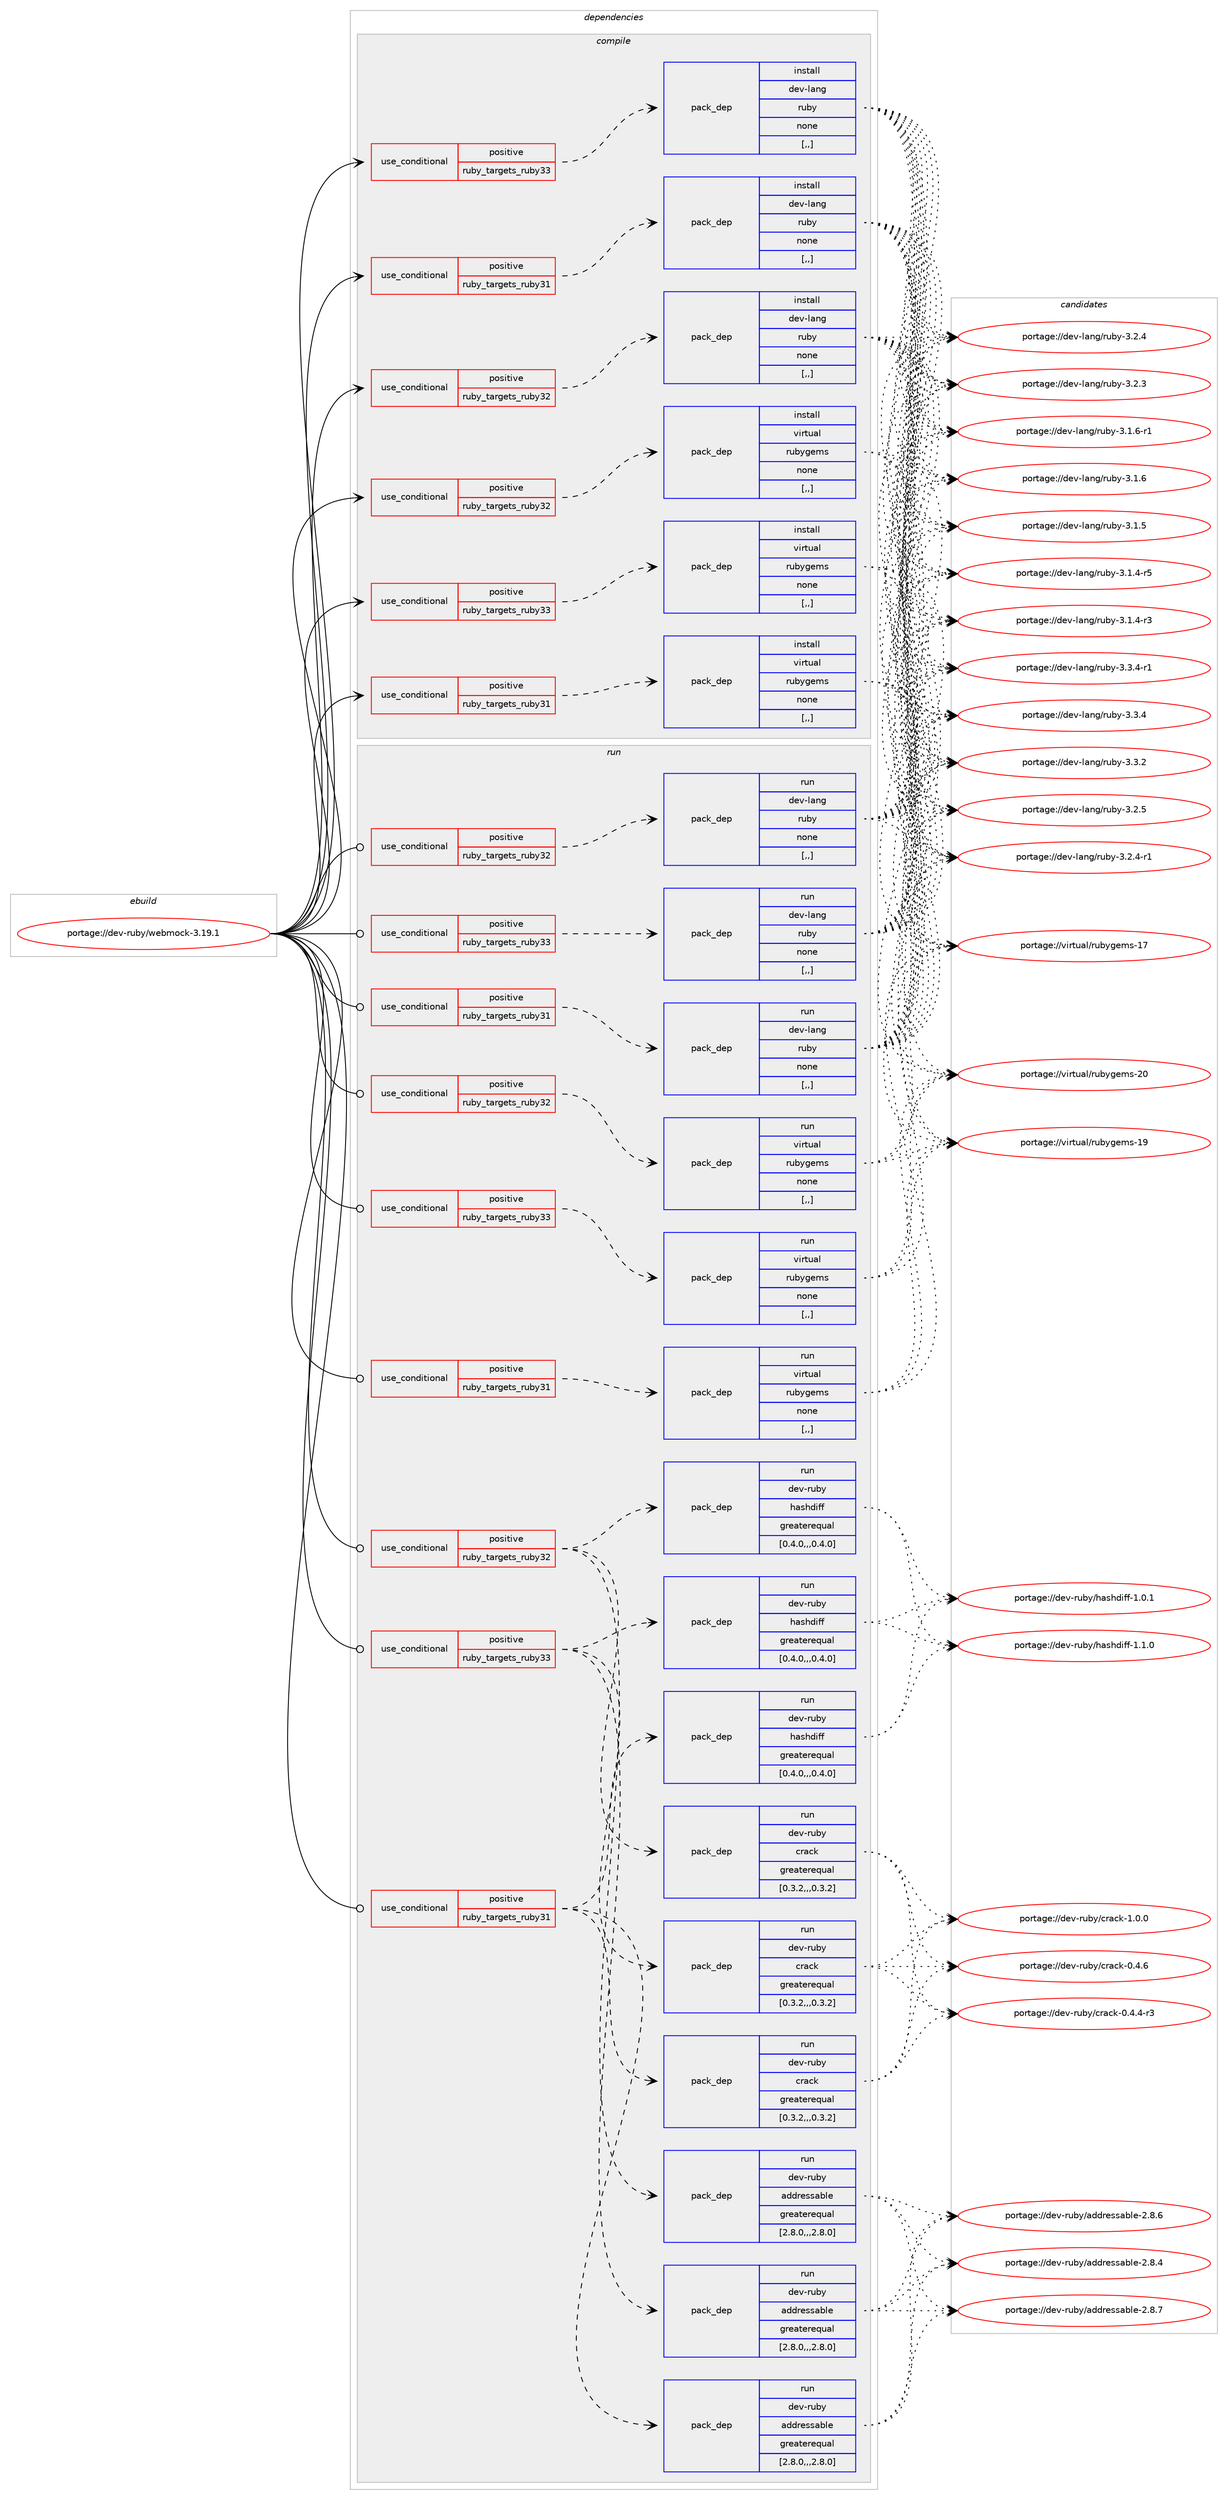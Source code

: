 digraph prolog {

# *************
# Graph options
# *************

newrank=true;
concentrate=true;
compound=true;
graph [rankdir=LR,fontname=Helvetica,fontsize=10,ranksep=1.5];#, ranksep=2.5, nodesep=0.2];
edge  [arrowhead=vee];
node  [fontname=Helvetica,fontsize=10];

# **********
# The ebuild
# **********

subgraph cluster_leftcol {
color=gray;
label=<<i>ebuild</i>>;
id [label="portage://dev-ruby/webmock-3.19.1", color=red, width=4, href="../dev-ruby/webmock-3.19.1.svg"];
}

# ****************
# The dependencies
# ****************

subgraph cluster_midcol {
color=gray;
label=<<i>dependencies</i>>;
subgraph cluster_compile {
fillcolor="#eeeeee";
style=filled;
label=<<i>compile</i>>;
subgraph cond58542 {
dependency207384 [label=<<TABLE BORDER="0" CELLBORDER="1" CELLSPACING="0" CELLPADDING="4"><TR><TD ROWSPAN="3" CELLPADDING="10">use_conditional</TD></TR><TR><TD>positive</TD></TR><TR><TD>ruby_targets_ruby31</TD></TR></TABLE>>, shape=none, color=red];
subgraph pack147454 {
dependency207385 [label=<<TABLE BORDER="0" CELLBORDER="1" CELLSPACING="0" CELLPADDING="4" WIDTH="220"><TR><TD ROWSPAN="6" CELLPADDING="30">pack_dep</TD></TR><TR><TD WIDTH="110">install</TD></TR><TR><TD>dev-lang</TD></TR><TR><TD>ruby</TD></TR><TR><TD>none</TD></TR><TR><TD>[,,]</TD></TR></TABLE>>, shape=none, color=blue];
}
dependency207384:e -> dependency207385:w [weight=20,style="dashed",arrowhead="vee"];
}
id:e -> dependency207384:w [weight=20,style="solid",arrowhead="vee"];
subgraph cond58543 {
dependency207386 [label=<<TABLE BORDER="0" CELLBORDER="1" CELLSPACING="0" CELLPADDING="4"><TR><TD ROWSPAN="3" CELLPADDING="10">use_conditional</TD></TR><TR><TD>positive</TD></TR><TR><TD>ruby_targets_ruby31</TD></TR></TABLE>>, shape=none, color=red];
subgraph pack147455 {
dependency207387 [label=<<TABLE BORDER="0" CELLBORDER="1" CELLSPACING="0" CELLPADDING="4" WIDTH="220"><TR><TD ROWSPAN="6" CELLPADDING="30">pack_dep</TD></TR><TR><TD WIDTH="110">install</TD></TR><TR><TD>virtual</TD></TR><TR><TD>rubygems</TD></TR><TR><TD>none</TD></TR><TR><TD>[,,]</TD></TR></TABLE>>, shape=none, color=blue];
}
dependency207386:e -> dependency207387:w [weight=20,style="dashed",arrowhead="vee"];
}
id:e -> dependency207386:w [weight=20,style="solid",arrowhead="vee"];
subgraph cond58544 {
dependency207388 [label=<<TABLE BORDER="0" CELLBORDER="1" CELLSPACING="0" CELLPADDING="4"><TR><TD ROWSPAN="3" CELLPADDING="10">use_conditional</TD></TR><TR><TD>positive</TD></TR><TR><TD>ruby_targets_ruby32</TD></TR></TABLE>>, shape=none, color=red];
subgraph pack147456 {
dependency207389 [label=<<TABLE BORDER="0" CELLBORDER="1" CELLSPACING="0" CELLPADDING="4" WIDTH="220"><TR><TD ROWSPAN="6" CELLPADDING="30">pack_dep</TD></TR><TR><TD WIDTH="110">install</TD></TR><TR><TD>dev-lang</TD></TR><TR><TD>ruby</TD></TR><TR><TD>none</TD></TR><TR><TD>[,,]</TD></TR></TABLE>>, shape=none, color=blue];
}
dependency207388:e -> dependency207389:w [weight=20,style="dashed",arrowhead="vee"];
}
id:e -> dependency207388:w [weight=20,style="solid",arrowhead="vee"];
subgraph cond58545 {
dependency207390 [label=<<TABLE BORDER="0" CELLBORDER="1" CELLSPACING="0" CELLPADDING="4"><TR><TD ROWSPAN="3" CELLPADDING="10">use_conditional</TD></TR><TR><TD>positive</TD></TR><TR><TD>ruby_targets_ruby32</TD></TR></TABLE>>, shape=none, color=red];
subgraph pack147457 {
dependency207391 [label=<<TABLE BORDER="0" CELLBORDER="1" CELLSPACING="0" CELLPADDING="4" WIDTH="220"><TR><TD ROWSPAN="6" CELLPADDING="30">pack_dep</TD></TR><TR><TD WIDTH="110">install</TD></TR><TR><TD>virtual</TD></TR><TR><TD>rubygems</TD></TR><TR><TD>none</TD></TR><TR><TD>[,,]</TD></TR></TABLE>>, shape=none, color=blue];
}
dependency207390:e -> dependency207391:w [weight=20,style="dashed",arrowhead="vee"];
}
id:e -> dependency207390:w [weight=20,style="solid",arrowhead="vee"];
subgraph cond58546 {
dependency207392 [label=<<TABLE BORDER="0" CELLBORDER="1" CELLSPACING="0" CELLPADDING="4"><TR><TD ROWSPAN="3" CELLPADDING="10">use_conditional</TD></TR><TR><TD>positive</TD></TR><TR><TD>ruby_targets_ruby33</TD></TR></TABLE>>, shape=none, color=red];
subgraph pack147458 {
dependency207393 [label=<<TABLE BORDER="0" CELLBORDER="1" CELLSPACING="0" CELLPADDING="4" WIDTH="220"><TR><TD ROWSPAN="6" CELLPADDING="30">pack_dep</TD></TR><TR><TD WIDTH="110">install</TD></TR><TR><TD>dev-lang</TD></TR><TR><TD>ruby</TD></TR><TR><TD>none</TD></TR><TR><TD>[,,]</TD></TR></TABLE>>, shape=none, color=blue];
}
dependency207392:e -> dependency207393:w [weight=20,style="dashed",arrowhead="vee"];
}
id:e -> dependency207392:w [weight=20,style="solid",arrowhead="vee"];
subgraph cond58547 {
dependency207394 [label=<<TABLE BORDER="0" CELLBORDER="1" CELLSPACING="0" CELLPADDING="4"><TR><TD ROWSPAN="3" CELLPADDING="10">use_conditional</TD></TR><TR><TD>positive</TD></TR><TR><TD>ruby_targets_ruby33</TD></TR></TABLE>>, shape=none, color=red];
subgraph pack147459 {
dependency207395 [label=<<TABLE BORDER="0" CELLBORDER="1" CELLSPACING="0" CELLPADDING="4" WIDTH="220"><TR><TD ROWSPAN="6" CELLPADDING="30">pack_dep</TD></TR><TR><TD WIDTH="110">install</TD></TR><TR><TD>virtual</TD></TR><TR><TD>rubygems</TD></TR><TR><TD>none</TD></TR><TR><TD>[,,]</TD></TR></TABLE>>, shape=none, color=blue];
}
dependency207394:e -> dependency207395:w [weight=20,style="dashed",arrowhead="vee"];
}
id:e -> dependency207394:w [weight=20,style="solid",arrowhead="vee"];
}
subgraph cluster_compileandrun {
fillcolor="#eeeeee";
style=filled;
label=<<i>compile and run</i>>;
}
subgraph cluster_run {
fillcolor="#eeeeee";
style=filled;
label=<<i>run</i>>;
subgraph cond58548 {
dependency207396 [label=<<TABLE BORDER="0" CELLBORDER="1" CELLSPACING="0" CELLPADDING="4"><TR><TD ROWSPAN="3" CELLPADDING="10">use_conditional</TD></TR><TR><TD>positive</TD></TR><TR><TD>ruby_targets_ruby31</TD></TR></TABLE>>, shape=none, color=red];
subgraph pack147460 {
dependency207397 [label=<<TABLE BORDER="0" CELLBORDER="1" CELLSPACING="0" CELLPADDING="4" WIDTH="220"><TR><TD ROWSPAN="6" CELLPADDING="30">pack_dep</TD></TR><TR><TD WIDTH="110">run</TD></TR><TR><TD>dev-lang</TD></TR><TR><TD>ruby</TD></TR><TR><TD>none</TD></TR><TR><TD>[,,]</TD></TR></TABLE>>, shape=none, color=blue];
}
dependency207396:e -> dependency207397:w [weight=20,style="dashed",arrowhead="vee"];
}
id:e -> dependency207396:w [weight=20,style="solid",arrowhead="odot"];
subgraph cond58549 {
dependency207398 [label=<<TABLE BORDER="0" CELLBORDER="1" CELLSPACING="0" CELLPADDING="4"><TR><TD ROWSPAN="3" CELLPADDING="10">use_conditional</TD></TR><TR><TD>positive</TD></TR><TR><TD>ruby_targets_ruby31</TD></TR></TABLE>>, shape=none, color=red];
subgraph pack147461 {
dependency207399 [label=<<TABLE BORDER="0" CELLBORDER="1" CELLSPACING="0" CELLPADDING="4" WIDTH="220"><TR><TD ROWSPAN="6" CELLPADDING="30">pack_dep</TD></TR><TR><TD WIDTH="110">run</TD></TR><TR><TD>dev-ruby</TD></TR><TR><TD>addressable</TD></TR><TR><TD>greaterequal</TD></TR><TR><TD>[2.8.0,,,2.8.0]</TD></TR></TABLE>>, shape=none, color=blue];
}
dependency207398:e -> dependency207399:w [weight=20,style="dashed",arrowhead="vee"];
subgraph pack147462 {
dependency207400 [label=<<TABLE BORDER="0" CELLBORDER="1" CELLSPACING="0" CELLPADDING="4" WIDTH="220"><TR><TD ROWSPAN="6" CELLPADDING="30">pack_dep</TD></TR><TR><TD WIDTH="110">run</TD></TR><TR><TD>dev-ruby</TD></TR><TR><TD>crack</TD></TR><TR><TD>greaterequal</TD></TR><TR><TD>[0.3.2,,,0.3.2]</TD></TR></TABLE>>, shape=none, color=blue];
}
dependency207398:e -> dependency207400:w [weight=20,style="dashed",arrowhead="vee"];
subgraph pack147463 {
dependency207401 [label=<<TABLE BORDER="0" CELLBORDER="1" CELLSPACING="0" CELLPADDING="4" WIDTH="220"><TR><TD ROWSPAN="6" CELLPADDING="30">pack_dep</TD></TR><TR><TD WIDTH="110">run</TD></TR><TR><TD>dev-ruby</TD></TR><TR><TD>hashdiff</TD></TR><TR><TD>greaterequal</TD></TR><TR><TD>[0.4.0,,,0.4.0]</TD></TR></TABLE>>, shape=none, color=blue];
}
dependency207398:e -> dependency207401:w [weight=20,style="dashed",arrowhead="vee"];
}
id:e -> dependency207398:w [weight=20,style="solid",arrowhead="odot"];
subgraph cond58550 {
dependency207402 [label=<<TABLE BORDER="0" CELLBORDER="1" CELLSPACING="0" CELLPADDING="4"><TR><TD ROWSPAN="3" CELLPADDING="10">use_conditional</TD></TR><TR><TD>positive</TD></TR><TR><TD>ruby_targets_ruby31</TD></TR></TABLE>>, shape=none, color=red];
subgraph pack147464 {
dependency207403 [label=<<TABLE BORDER="0" CELLBORDER="1" CELLSPACING="0" CELLPADDING="4" WIDTH="220"><TR><TD ROWSPAN="6" CELLPADDING="30">pack_dep</TD></TR><TR><TD WIDTH="110">run</TD></TR><TR><TD>virtual</TD></TR><TR><TD>rubygems</TD></TR><TR><TD>none</TD></TR><TR><TD>[,,]</TD></TR></TABLE>>, shape=none, color=blue];
}
dependency207402:e -> dependency207403:w [weight=20,style="dashed",arrowhead="vee"];
}
id:e -> dependency207402:w [weight=20,style="solid",arrowhead="odot"];
subgraph cond58551 {
dependency207404 [label=<<TABLE BORDER="0" CELLBORDER="1" CELLSPACING="0" CELLPADDING="4"><TR><TD ROWSPAN="3" CELLPADDING="10">use_conditional</TD></TR><TR><TD>positive</TD></TR><TR><TD>ruby_targets_ruby32</TD></TR></TABLE>>, shape=none, color=red];
subgraph pack147465 {
dependency207405 [label=<<TABLE BORDER="0" CELLBORDER="1" CELLSPACING="0" CELLPADDING="4" WIDTH="220"><TR><TD ROWSPAN="6" CELLPADDING="30">pack_dep</TD></TR><TR><TD WIDTH="110">run</TD></TR><TR><TD>dev-lang</TD></TR><TR><TD>ruby</TD></TR><TR><TD>none</TD></TR><TR><TD>[,,]</TD></TR></TABLE>>, shape=none, color=blue];
}
dependency207404:e -> dependency207405:w [weight=20,style="dashed",arrowhead="vee"];
}
id:e -> dependency207404:w [weight=20,style="solid",arrowhead="odot"];
subgraph cond58552 {
dependency207406 [label=<<TABLE BORDER="0" CELLBORDER="1" CELLSPACING="0" CELLPADDING="4"><TR><TD ROWSPAN="3" CELLPADDING="10">use_conditional</TD></TR><TR><TD>positive</TD></TR><TR><TD>ruby_targets_ruby32</TD></TR></TABLE>>, shape=none, color=red];
subgraph pack147466 {
dependency207407 [label=<<TABLE BORDER="0" CELLBORDER="1" CELLSPACING="0" CELLPADDING="4" WIDTH="220"><TR><TD ROWSPAN="6" CELLPADDING="30">pack_dep</TD></TR><TR><TD WIDTH="110">run</TD></TR><TR><TD>dev-ruby</TD></TR><TR><TD>addressable</TD></TR><TR><TD>greaterequal</TD></TR><TR><TD>[2.8.0,,,2.8.0]</TD></TR></TABLE>>, shape=none, color=blue];
}
dependency207406:e -> dependency207407:w [weight=20,style="dashed",arrowhead="vee"];
subgraph pack147467 {
dependency207408 [label=<<TABLE BORDER="0" CELLBORDER="1" CELLSPACING="0" CELLPADDING="4" WIDTH="220"><TR><TD ROWSPAN="6" CELLPADDING="30">pack_dep</TD></TR><TR><TD WIDTH="110">run</TD></TR><TR><TD>dev-ruby</TD></TR><TR><TD>crack</TD></TR><TR><TD>greaterequal</TD></TR><TR><TD>[0.3.2,,,0.3.2]</TD></TR></TABLE>>, shape=none, color=blue];
}
dependency207406:e -> dependency207408:w [weight=20,style="dashed",arrowhead="vee"];
subgraph pack147468 {
dependency207409 [label=<<TABLE BORDER="0" CELLBORDER="1" CELLSPACING="0" CELLPADDING="4" WIDTH="220"><TR><TD ROWSPAN="6" CELLPADDING="30">pack_dep</TD></TR><TR><TD WIDTH="110">run</TD></TR><TR><TD>dev-ruby</TD></TR><TR><TD>hashdiff</TD></TR><TR><TD>greaterequal</TD></TR><TR><TD>[0.4.0,,,0.4.0]</TD></TR></TABLE>>, shape=none, color=blue];
}
dependency207406:e -> dependency207409:w [weight=20,style="dashed",arrowhead="vee"];
}
id:e -> dependency207406:w [weight=20,style="solid",arrowhead="odot"];
subgraph cond58553 {
dependency207410 [label=<<TABLE BORDER="0" CELLBORDER="1" CELLSPACING="0" CELLPADDING="4"><TR><TD ROWSPAN="3" CELLPADDING="10">use_conditional</TD></TR><TR><TD>positive</TD></TR><TR><TD>ruby_targets_ruby32</TD></TR></TABLE>>, shape=none, color=red];
subgraph pack147469 {
dependency207411 [label=<<TABLE BORDER="0" CELLBORDER="1" CELLSPACING="0" CELLPADDING="4" WIDTH="220"><TR><TD ROWSPAN="6" CELLPADDING="30">pack_dep</TD></TR><TR><TD WIDTH="110">run</TD></TR><TR><TD>virtual</TD></TR><TR><TD>rubygems</TD></TR><TR><TD>none</TD></TR><TR><TD>[,,]</TD></TR></TABLE>>, shape=none, color=blue];
}
dependency207410:e -> dependency207411:w [weight=20,style="dashed",arrowhead="vee"];
}
id:e -> dependency207410:w [weight=20,style="solid",arrowhead="odot"];
subgraph cond58554 {
dependency207412 [label=<<TABLE BORDER="0" CELLBORDER="1" CELLSPACING="0" CELLPADDING="4"><TR><TD ROWSPAN="3" CELLPADDING="10">use_conditional</TD></TR><TR><TD>positive</TD></TR><TR><TD>ruby_targets_ruby33</TD></TR></TABLE>>, shape=none, color=red];
subgraph pack147470 {
dependency207413 [label=<<TABLE BORDER="0" CELLBORDER="1" CELLSPACING="0" CELLPADDING="4" WIDTH="220"><TR><TD ROWSPAN="6" CELLPADDING="30">pack_dep</TD></TR><TR><TD WIDTH="110">run</TD></TR><TR><TD>dev-lang</TD></TR><TR><TD>ruby</TD></TR><TR><TD>none</TD></TR><TR><TD>[,,]</TD></TR></TABLE>>, shape=none, color=blue];
}
dependency207412:e -> dependency207413:w [weight=20,style="dashed",arrowhead="vee"];
}
id:e -> dependency207412:w [weight=20,style="solid",arrowhead="odot"];
subgraph cond58555 {
dependency207414 [label=<<TABLE BORDER="0" CELLBORDER="1" CELLSPACING="0" CELLPADDING="4"><TR><TD ROWSPAN="3" CELLPADDING="10">use_conditional</TD></TR><TR><TD>positive</TD></TR><TR><TD>ruby_targets_ruby33</TD></TR></TABLE>>, shape=none, color=red];
subgraph pack147471 {
dependency207415 [label=<<TABLE BORDER="0" CELLBORDER="1" CELLSPACING="0" CELLPADDING="4" WIDTH="220"><TR><TD ROWSPAN="6" CELLPADDING="30">pack_dep</TD></TR><TR><TD WIDTH="110">run</TD></TR><TR><TD>dev-ruby</TD></TR><TR><TD>addressable</TD></TR><TR><TD>greaterequal</TD></TR><TR><TD>[2.8.0,,,2.8.0]</TD></TR></TABLE>>, shape=none, color=blue];
}
dependency207414:e -> dependency207415:w [weight=20,style="dashed",arrowhead="vee"];
subgraph pack147472 {
dependency207416 [label=<<TABLE BORDER="0" CELLBORDER="1" CELLSPACING="0" CELLPADDING="4" WIDTH="220"><TR><TD ROWSPAN="6" CELLPADDING="30">pack_dep</TD></TR><TR><TD WIDTH="110">run</TD></TR><TR><TD>dev-ruby</TD></TR><TR><TD>crack</TD></TR><TR><TD>greaterequal</TD></TR><TR><TD>[0.3.2,,,0.3.2]</TD></TR></TABLE>>, shape=none, color=blue];
}
dependency207414:e -> dependency207416:w [weight=20,style="dashed",arrowhead="vee"];
subgraph pack147473 {
dependency207417 [label=<<TABLE BORDER="0" CELLBORDER="1" CELLSPACING="0" CELLPADDING="4" WIDTH="220"><TR><TD ROWSPAN="6" CELLPADDING="30">pack_dep</TD></TR><TR><TD WIDTH="110">run</TD></TR><TR><TD>dev-ruby</TD></TR><TR><TD>hashdiff</TD></TR><TR><TD>greaterequal</TD></TR><TR><TD>[0.4.0,,,0.4.0]</TD></TR></TABLE>>, shape=none, color=blue];
}
dependency207414:e -> dependency207417:w [weight=20,style="dashed",arrowhead="vee"];
}
id:e -> dependency207414:w [weight=20,style="solid",arrowhead="odot"];
subgraph cond58556 {
dependency207418 [label=<<TABLE BORDER="0" CELLBORDER="1" CELLSPACING="0" CELLPADDING="4"><TR><TD ROWSPAN="3" CELLPADDING="10">use_conditional</TD></TR><TR><TD>positive</TD></TR><TR><TD>ruby_targets_ruby33</TD></TR></TABLE>>, shape=none, color=red];
subgraph pack147474 {
dependency207419 [label=<<TABLE BORDER="0" CELLBORDER="1" CELLSPACING="0" CELLPADDING="4" WIDTH="220"><TR><TD ROWSPAN="6" CELLPADDING="30">pack_dep</TD></TR><TR><TD WIDTH="110">run</TD></TR><TR><TD>virtual</TD></TR><TR><TD>rubygems</TD></TR><TR><TD>none</TD></TR><TR><TD>[,,]</TD></TR></TABLE>>, shape=none, color=blue];
}
dependency207418:e -> dependency207419:w [weight=20,style="dashed",arrowhead="vee"];
}
id:e -> dependency207418:w [weight=20,style="solid",arrowhead="odot"];
}
}

# **************
# The candidates
# **************

subgraph cluster_choices {
rank=same;
color=gray;
label=<<i>candidates</i>>;

subgraph choice147454 {
color=black;
nodesep=1;
choice100101118451089711010347114117981214551465146524511449 [label="portage://dev-lang/ruby-3.3.4-r1", color=red, width=4,href="../dev-lang/ruby-3.3.4-r1.svg"];
choice10010111845108971101034711411798121455146514652 [label="portage://dev-lang/ruby-3.3.4", color=red, width=4,href="../dev-lang/ruby-3.3.4.svg"];
choice10010111845108971101034711411798121455146514650 [label="portage://dev-lang/ruby-3.3.2", color=red, width=4,href="../dev-lang/ruby-3.3.2.svg"];
choice10010111845108971101034711411798121455146504653 [label="portage://dev-lang/ruby-3.2.5", color=red, width=4,href="../dev-lang/ruby-3.2.5.svg"];
choice100101118451089711010347114117981214551465046524511449 [label="portage://dev-lang/ruby-3.2.4-r1", color=red, width=4,href="../dev-lang/ruby-3.2.4-r1.svg"];
choice10010111845108971101034711411798121455146504652 [label="portage://dev-lang/ruby-3.2.4", color=red, width=4,href="../dev-lang/ruby-3.2.4.svg"];
choice10010111845108971101034711411798121455146504651 [label="portage://dev-lang/ruby-3.2.3", color=red, width=4,href="../dev-lang/ruby-3.2.3.svg"];
choice100101118451089711010347114117981214551464946544511449 [label="portage://dev-lang/ruby-3.1.6-r1", color=red, width=4,href="../dev-lang/ruby-3.1.6-r1.svg"];
choice10010111845108971101034711411798121455146494654 [label="portage://dev-lang/ruby-3.1.6", color=red, width=4,href="../dev-lang/ruby-3.1.6.svg"];
choice10010111845108971101034711411798121455146494653 [label="portage://dev-lang/ruby-3.1.5", color=red, width=4,href="../dev-lang/ruby-3.1.5.svg"];
choice100101118451089711010347114117981214551464946524511453 [label="portage://dev-lang/ruby-3.1.4-r5", color=red, width=4,href="../dev-lang/ruby-3.1.4-r5.svg"];
choice100101118451089711010347114117981214551464946524511451 [label="portage://dev-lang/ruby-3.1.4-r3", color=red, width=4,href="../dev-lang/ruby-3.1.4-r3.svg"];
dependency207385:e -> choice100101118451089711010347114117981214551465146524511449:w [style=dotted,weight="100"];
dependency207385:e -> choice10010111845108971101034711411798121455146514652:w [style=dotted,weight="100"];
dependency207385:e -> choice10010111845108971101034711411798121455146514650:w [style=dotted,weight="100"];
dependency207385:e -> choice10010111845108971101034711411798121455146504653:w [style=dotted,weight="100"];
dependency207385:e -> choice100101118451089711010347114117981214551465046524511449:w [style=dotted,weight="100"];
dependency207385:e -> choice10010111845108971101034711411798121455146504652:w [style=dotted,weight="100"];
dependency207385:e -> choice10010111845108971101034711411798121455146504651:w [style=dotted,weight="100"];
dependency207385:e -> choice100101118451089711010347114117981214551464946544511449:w [style=dotted,weight="100"];
dependency207385:e -> choice10010111845108971101034711411798121455146494654:w [style=dotted,weight="100"];
dependency207385:e -> choice10010111845108971101034711411798121455146494653:w [style=dotted,weight="100"];
dependency207385:e -> choice100101118451089711010347114117981214551464946524511453:w [style=dotted,weight="100"];
dependency207385:e -> choice100101118451089711010347114117981214551464946524511451:w [style=dotted,weight="100"];
}
subgraph choice147455 {
color=black;
nodesep=1;
choice118105114116117971084711411798121103101109115455048 [label="portage://virtual/rubygems-20", color=red, width=4,href="../virtual/rubygems-20.svg"];
choice118105114116117971084711411798121103101109115454957 [label="portage://virtual/rubygems-19", color=red, width=4,href="../virtual/rubygems-19.svg"];
choice118105114116117971084711411798121103101109115454955 [label="portage://virtual/rubygems-17", color=red, width=4,href="../virtual/rubygems-17.svg"];
dependency207387:e -> choice118105114116117971084711411798121103101109115455048:w [style=dotted,weight="100"];
dependency207387:e -> choice118105114116117971084711411798121103101109115454957:w [style=dotted,weight="100"];
dependency207387:e -> choice118105114116117971084711411798121103101109115454955:w [style=dotted,weight="100"];
}
subgraph choice147456 {
color=black;
nodesep=1;
choice100101118451089711010347114117981214551465146524511449 [label="portage://dev-lang/ruby-3.3.4-r1", color=red, width=4,href="../dev-lang/ruby-3.3.4-r1.svg"];
choice10010111845108971101034711411798121455146514652 [label="portage://dev-lang/ruby-3.3.4", color=red, width=4,href="../dev-lang/ruby-3.3.4.svg"];
choice10010111845108971101034711411798121455146514650 [label="portage://dev-lang/ruby-3.3.2", color=red, width=4,href="../dev-lang/ruby-3.3.2.svg"];
choice10010111845108971101034711411798121455146504653 [label="portage://dev-lang/ruby-3.2.5", color=red, width=4,href="../dev-lang/ruby-3.2.5.svg"];
choice100101118451089711010347114117981214551465046524511449 [label="portage://dev-lang/ruby-3.2.4-r1", color=red, width=4,href="../dev-lang/ruby-3.2.4-r1.svg"];
choice10010111845108971101034711411798121455146504652 [label="portage://dev-lang/ruby-3.2.4", color=red, width=4,href="../dev-lang/ruby-3.2.4.svg"];
choice10010111845108971101034711411798121455146504651 [label="portage://dev-lang/ruby-3.2.3", color=red, width=4,href="../dev-lang/ruby-3.2.3.svg"];
choice100101118451089711010347114117981214551464946544511449 [label="portage://dev-lang/ruby-3.1.6-r1", color=red, width=4,href="../dev-lang/ruby-3.1.6-r1.svg"];
choice10010111845108971101034711411798121455146494654 [label="portage://dev-lang/ruby-3.1.6", color=red, width=4,href="../dev-lang/ruby-3.1.6.svg"];
choice10010111845108971101034711411798121455146494653 [label="portage://dev-lang/ruby-3.1.5", color=red, width=4,href="../dev-lang/ruby-3.1.5.svg"];
choice100101118451089711010347114117981214551464946524511453 [label="portage://dev-lang/ruby-3.1.4-r5", color=red, width=4,href="../dev-lang/ruby-3.1.4-r5.svg"];
choice100101118451089711010347114117981214551464946524511451 [label="portage://dev-lang/ruby-3.1.4-r3", color=red, width=4,href="../dev-lang/ruby-3.1.4-r3.svg"];
dependency207389:e -> choice100101118451089711010347114117981214551465146524511449:w [style=dotted,weight="100"];
dependency207389:e -> choice10010111845108971101034711411798121455146514652:w [style=dotted,weight="100"];
dependency207389:e -> choice10010111845108971101034711411798121455146514650:w [style=dotted,weight="100"];
dependency207389:e -> choice10010111845108971101034711411798121455146504653:w [style=dotted,weight="100"];
dependency207389:e -> choice100101118451089711010347114117981214551465046524511449:w [style=dotted,weight="100"];
dependency207389:e -> choice10010111845108971101034711411798121455146504652:w [style=dotted,weight="100"];
dependency207389:e -> choice10010111845108971101034711411798121455146504651:w [style=dotted,weight="100"];
dependency207389:e -> choice100101118451089711010347114117981214551464946544511449:w [style=dotted,weight="100"];
dependency207389:e -> choice10010111845108971101034711411798121455146494654:w [style=dotted,weight="100"];
dependency207389:e -> choice10010111845108971101034711411798121455146494653:w [style=dotted,weight="100"];
dependency207389:e -> choice100101118451089711010347114117981214551464946524511453:w [style=dotted,weight="100"];
dependency207389:e -> choice100101118451089711010347114117981214551464946524511451:w [style=dotted,weight="100"];
}
subgraph choice147457 {
color=black;
nodesep=1;
choice118105114116117971084711411798121103101109115455048 [label="portage://virtual/rubygems-20", color=red, width=4,href="../virtual/rubygems-20.svg"];
choice118105114116117971084711411798121103101109115454957 [label="portage://virtual/rubygems-19", color=red, width=4,href="../virtual/rubygems-19.svg"];
choice118105114116117971084711411798121103101109115454955 [label="portage://virtual/rubygems-17", color=red, width=4,href="../virtual/rubygems-17.svg"];
dependency207391:e -> choice118105114116117971084711411798121103101109115455048:w [style=dotted,weight="100"];
dependency207391:e -> choice118105114116117971084711411798121103101109115454957:w [style=dotted,weight="100"];
dependency207391:e -> choice118105114116117971084711411798121103101109115454955:w [style=dotted,weight="100"];
}
subgraph choice147458 {
color=black;
nodesep=1;
choice100101118451089711010347114117981214551465146524511449 [label="portage://dev-lang/ruby-3.3.4-r1", color=red, width=4,href="../dev-lang/ruby-3.3.4-r1.svg"];
choice10010111845108971101034711411798121455146514652 [label="portage://dev-lang/ruby-3.3.4", color=red, width=4,href="../dev-lang/ruby-3.3.4.svg"];
choice10010111845108971101034711411798121455146514650 [label="portage://dev-lang/ruby-3.3.2", color=red, width=4,href="../dev-lang/ruby-3.3.2.svg"];
choice10010111845108971101034711411798121455146504653 [label="portage://dev-lang/ruby-3.2.5", color=red, width=4,href="../dev-lang/ruby-3.2.5.svg"];
choice100101118451089711010347114117981214551465046524511449 [label="portage://dev-lang/ruby-3.2.4-r1", color=red, width=4,href="../dev-lang/ruby-3.2.4-r1.svg"];
choice10010111845108971101034711411798121455146504652 [label="portage://dev-lang/ruby-3.2.4", color=red, width=4,href="../dev-lang/ruby-3.2.4.svg"];
choice10010111845108971101034711411798121455146504651 [label="portage://dev-lang/ruby-3.2.3", color=red, width=4,href="../dev-lang/ruby-3.2.3.svg"];
choice100101118451089711010347114117981214551464946544511449 [label="portage://dev-lang/ruby-3.1.6-r1", color=red, width=4,href="../dev-lang/ruby-3.1.6-r1.svg"];
choice10010111845108971101034711411798121455146494654 [label="portage://dev-lang/ruby-3.1.6", color=red, width=4,href="../dev-lang/ruby-3.1.6.svg"];
choice10010111845108971101034711411798121455146494653 [label="portage://dev-lang/ruby-3.1.5", color=red, width=4,href="../dev-lang/ruby-3.1.5.svg"];
choice100101118451089711010347114117981214551464946524511453 [label="portage://dev-lang/ruby-3.1.4-r5", color=red, width=4,href="../dev-lang/ruby-3.1.4-r5.svg"];
choice100101118451089711010347114117981214551464946524511451 [label="portage://dev-lang/ruby-3.1.4-r3", color=red, width=4,href="../dev-lang/ruby-3.1.4-r3.svg"];
dependency207393:e -> choice100101118451089711010347114117981214551465146524511449:w [style=dotted,weight="100"];
dependency207393:e -> choice10010111845108971101034711411798121455146514652:w [style=dotted,weight="100"];
dependency207393:e -> choice10010111845108971101034711411798121455146514650:w [style=dotted,weight="100"];
dependency207393:e -> choice10010111845108971101034711411798121455146504653:w [style=dotted,weight="100"];
dependency207393:e -> choice100101118451089711010347114117981214551465046524511449:w [style=dotted,weight="100"];
dependency207393:e -> choice10010111845108971101034711411798121455146504652:w [style=dotted,weight="100"];
dependency207393:e -> choice10010111845108971101034711411798121455146504651:w [style=dotted,weight="100"];
dependency207393:e -> choice100101118451089711010347114117981214551464946544511449:w [style=dotted,weight="100"];
dependency207393:e -> choice10010111845108971101034711411798121455146494654:w [style=dotted,weight="100"];
dependency207393:e -> choice10010111845108971101034711411798121455146494653:w [style=dotted,weight="100"];
dependency207393:e -> choice100101118451089711010347114117981214551464946524511453:w [style=dotted,weight="100"];
dependency207393:e -> choice100101118451089711010347114117981214551464946524511451:w [style=dotted,weight="100"];
}
subgraph choice147459 {
color=black;
nodesep=1;
choice118105114116117971084711411798121103101109115455048 [label="portage://virtual/rubygems-20", color=red, width=4,href="../virtual/rubygems-20.svg"];
choice118105114116117971084711411798121103101109115454957 [label="portage://virtual/rubygems-19", color=red, width=4,href="../virtual/rubygems-19.svg"];
choice118105114116117971084711411798121103101109115454955 [label="portage://virtual/rubygems-17", color=red, width=4,href="../virtual/rubygems-17.svg"];
dependency207395:e -> choice118105114116117971084711411798121103101109115455048:w [style=dotted,weight="100"];
dependency207395:e -> choice118105114116117971084711411798121103101109115454957:w [style=dotted,weight="100"];
dependency207395:e -> choice118105114116117971084711411798121103101109115454955:w [style=dotted,weight="100"];
}
subgraph choice147460 {
color=black;
nodesep=1;
choice100101118451089711010347114117981214551465146524511449 [label="portage://dev-lang/ruby-3.3.4-r1", color=red, width=4,href="../dev-lang/ruby-3.3.4-r1.svg"];
choice10010111845108971101034711411798121455146514652 [label="portage://dev-lang/ruby-3.3.4", color=red, width=4,href="../dev-lang/ruby-3.3.4.svg"];
choice10010111845108971101034711411798121455146514650 [label="portage://dev-lang/ruby-3.3.2", color=red, width=4,href="../dev-lang/ruby-3.3.2.svg"];
choice10010111845108971101034711411798121455146504653 [label="portage://dev-lang/ruby-3.2.5", color=red, width=4,href="../dev-lang/ruby-3.2.5.svg"];
choice100101118451089711010347114117981214551465046524511449 [label="portage://dev-lang/ruby-3.2.4-r1", color=red, width=4,href="../dev-lang/ruby-3.2.4-r1.svg"];
choice10010111845108971101034711411798121455146504652 [label="portage://dev-lang/ruby-3.2.4", color=red, width=4,href="../dev-lang/ruby-3.2.4.svg"];
choice10010111845108971101034711411798121455146504651 [label="portage://dev-lang/ruby-3.2.3", color=red, width=4,href="../dev-lang/ruby-3.2.3.svg"];
choice100101118451089711010347114117981214551464946544511449 [label="portage://dev-lang/ruby-3.1.6-r1", color=red, width=4,href="../dev-lang/ruby-3.1.6-r1.svg"];
choice10010111845108971101034711411798121455146494654 [label="portage://dev-lang/ruby-3.1.6", color=red, width=4,href="../dev-lang/ruby-3.1.6.svg"];
choice10010111845108971101034711411798121455146494653 [label="portage://dev-lang/ruby-3.1.5", color=red, width=4,href="../dev-lang/ruby-3.1.5.svg"];
choice100101118451089711010347114117981214551464946524511453 [label="portage://dev-lang/ruby-3.1.4-r5", color=red, width=4,href="../dev-lang/ruby-3.1.4-r5.svg"];
choice100101118451089711010347114117981214551464946524511451 [label="portage://dev-lang/ruby-3.1.4-r3", color=red, width=4,href="../dev-lang/ruby-3.1.4-r3.svg"];
dependency207397:e -> choice100101118451089711010347114117981214551465146524511449:w [style=dotted,weight="100"];
dependency207397:e -> choice10010111845108971101034711411798121455146514652:w [style=dotted,weight="100"];
dependency207397:e -> choice10010111845108971101034711411798121455146514650:w [style=dotted,weight="100"];
dependency207397:e -> choice10010111845108971101034711411798121455146504653:w [style=dotted,weight="100"];
dependency207397:e -> choice100101118451089711010347114117981214551465046524511449:w [style=dotted,weight="100"];
dependency207397:e -> choice10010111845108971101034711411798121455146504652:w [style=dotted,weight="100"];
dependency207397:e -> choice10010111845108971101034711411798121455146504651:w [style=dotted,weight="100"];
dependency207397:e -> choice100101118451089711010347114117981214551464946544511449:w [style=dotted,weight="100"];
dependency207397:e -> choice10010111845108971101034711411798121455146494654:w [style=dotted,weight="100"];
dependency207397:e -> choice10010111845108971101034711411798121455146494653:w [style=dotted,weight="100"];
dependency207397:e -> choice100101118451089711010347114117981214551464946524511453:w [style=dotted,weight="100"];
dependency207397:e -> choice100101118451089711010347114117981214551464946524511451:w [style=dotted,weight="100"];
}
subgraph choice147461 {
color=black;
nodesep=1;
choice100101118451141179812147971001001141011151159798108101455046564655 [label="portage://dev-ruby/addressable-2.8.7", color=red, width=4,href="../dev-ruby/addressable-2.8.7.svg"];
choice100101118451141179812147971001001141011151159798108101455046564654 [label="portage://dev-ruby/addressable-2.8.6", color=red, width=4,href="../dev-ruby/addressable-2.8.6.svg"];
choice100101118451141179812147971001001141011151159798108101455046564652 [label="portage://dev-ruby/addressable-2.8.4", color=red, width=4,href="../dev-ruby/addressable-2.8.4.svg"];
dependency207399:e -> choice100101118451141179812147971001001141011151159798108101455046564655:w [style=dotted,weight="100"];
dependency207399:e -> choice100101118451141179812147971001001141011151159798108101455046564654:w [style=dotted,weight="100"];
dependency207399:e -> choice100101118451141179812147971001001141011151159798108101455046564652:w [style=dotted,weight="100"];
}
subgraph choice147462 {
color=black;
nodesep=1;
choice100101118451141179812147991149799107454946484648 [label="portage://dev-ruby/crack-1.0.0", color=red, width=4,href="../dev-ruby/crack-1.0.0.svg"];
choice100101118451141179812147991149799107454846524654 [label="portage://dev-ruby/crack-0.4.6", color=red, width=4,href="../dev-ruby/crack-0.4.6.svg"];
choice1001011184511411798121479911497991074548465246524511451 [label="portage://dev-ruby/crack-0.4.4-r3", color=red, width=4,href="../dev-ruby/crack-0.4.4-r3.svg"];
dependency207400:e -> choice100101118451141179812147991149799107454946484648:w [style=dotted,weight="100"];
dependency207400:e -> choice100101118451141179812147991149799107454846524654:w [style=dotted,weight="100"];
dependency207400:e -> choice1001011184511411798121479911497991074548465246524511451:w [style=dotted,weight="100"];
}
subgraph choice147463 {
color=black;
nodesep=1;
choice10010111845114117981214710497115104100105102102454946494648 [label="portage://dev-ruby/hashdiff-1.1.0", color=red, width=4,href="../dev-ruby/hashdiff-1.1.0.svg"];
choice10010111845114117981214710497115104100105102102454946484649 [label="portage://dev-ruby/hashdiff-1.0.1", color=red, width=4,href="../dev-ruby/hashdiff-1.0.1.svg"];
dependency207401:e -> choice10010111845114117981214710497115104100105102102454946494648:w [style=dotted,weight="100"];
dependency207401:e -> choice10010111845114117981214710497115104100105102102454946484649:w [style=dotted,weight="100"];
}
subgraph choice147464 {
color=black;
nodesep=1;
choice118105114116117971084711411798121103101109115455048 [label="portage://virtual/rubygems-20", color=red, width=4,href="../virtual/rubygems-20.svg"];
choice118105114116117971084711411798121103101109115454957 [label="portage://virtual/rubygems-19", color=red, width=4,href="../virtual/rubygems-19.svg"];
choice118105114116117971084711411798121103101109115454955 [label="portage://virtual/rubygems-17", color=red, width=4,href="../virtual/rubygems-17.svg"];
dependency207403:e -> choice118105114116117971084711411798121103101109115455048:w [style=dotted,weight="100"];
dependency207403:e -> choice118105114116117971084711411798121103101109115454957:w [style=dotted,weight="100"];
dependency207403:e -> choice118105114116117971084711411798121103101109115454955:w [style=dotted,weight="100"];
}
subgraph choice147465 {
color=black;
nodesep=1;
choice100101118451089711010347114117981214551465146524511449 [label="portage://dev-lang/ruby-3.3.4-r1", color=red, width=4,href="../dev-lang/ruby-3.3.4-r1.svg"];
choice10010111845108971101034711411798121455146514652 [label="portage://dev-lang/ruby-3.3.4", color=red, width=4,href="../dev-lang/ruby-3.3.4.svg"];
choice10010111845108971101034711411798121455146514650 [label="portage://dev-lang/ruby-3.3.2", color=red, width=4,href="../dev-lang/ruby-3.3.2.svg"];
choice10010111845108971101034711411798121455146504653 [label="portage://dev-lang/ruby-3.2.5", color=red, width=4,href="../dev-lang/ruby-3.2.5.svg"];
choice100101118451089711010347114117981214551465046524511449 [label="portage://dev-lang/ruby-3.2.4-r1", color=red, width=4,href="../dev-lang/ruby-3.2.4-r1.svg"];
choice10010111845108971101034711411798121455146504652 [label="portage://dev-lang/ruby-3.2.4", color=red, width=4,href="../dev-lang/ruby-3.2.4.svg"];
choice10010111845108971101034711411798121455146504651 [label="portage://dev-lang/ruby-3.2.3", color=red, width=4,href="../dev-lang/ruby-3.2.3.svg"];
choice100101118451089711010347114117981214551464946544511449 [label="portage://dev-lang/ruby-3.1.6-r1", color=red, width=4,href="../dev-lang/ruby-3.1.6-r1.svg"];
choice10010111845108971101034711411798121455146494654 [label="portage://dev-lang/ruby-3.1.6", color=red, width=4,href="../dev-lang/ruby-3.1.6.svg"];
choice10010111845108971101034711411798121455146494653 [label="portage://dev-lang/ruby-3.1.5", color=red, width=4,href="../dev-lang/ruby-3.1.5.svg"];
choice100101118451089711010347114117981214551464946524511453 [label="portage://dev-lang/ruby-3.1.4-r5", color=red, width=4,href="../dev-lang/ruby-3.1.4-r5.svg"];
choice100101118451089711010347114117981214551464946524511451 [label="portage://dev-lang/ruby-3.1.4-r3", color=red, width=4,href="../dev-lang/ruby-3.1.4-r3.svg"];
dependency207405:e -> choice100101118451089711010347114117981214551465146524511449:w [style=dotted,weight="100"];
dependency207405:e -> choice10010111845108971101034711411798121455146514652:w [style=dotted,weight="100"];
dependency207405:e -> choice10010111845108971101034711411798121455146514650:w [style=dotted,weight="100"];
dependency207405:e -> choice10010111845108971101034711411798121455146504653:w [style=dotted,weight="100"];
dependency207405:e -> choice100101118451089711010347114117981214551465046524511449:w [style=dotted,weight="100"];
dependency207405:e -> choice10010111845108971101034711411798121455146504652:w [style=dotted,weight="100"];
dependency207405:e -> choice10010111845108971101034711411798121455146504651:w [style=dotted,weight="100"];
dependency207405:e -> choice100101118451089711010347114117981214551464946544511449:w [style=dotted,weight="100"];
dependency207405:e -> choice10010111845108971101034711411798121455146494654:w [style=dotted,weight="100"];
dependency207405:e -> choice10010111845108971101034711411798121455146494653:w [style=dotted,weight="100"];
dependency207405:e -> choice100101118451089711010347114117981214551464946524511453:w [style=dotted,weight="100"];
dependency207405:e -> choice100101118451089711010347114117981214551464946524511451:w [style=dotted,weight="100"];
}
subgraph choice147466 {
color=black;
nodesep=1;
choice100101118451141179812147971001001141011151159798108101455046564655 [label="portage://dev-ruby/addressable-2.8.7", color=red, width=4,href="../dev-ruby/addressable-2.8.7.svg"];
choice100101118451141179812147971001001141011151159798108101455046564654 [label="portage://dev-ruby/addressable-2.8.6", color=red, width=4,href="../dev-ruby/addressable-2.8.6.svg"];
choice100101118451141179812147971001001141011151159798108101455046564652 [label="portage://dev-ruby/addressable-2.8.4", color=red, width=4,href="../dev-ruby/addressable-2.8.4.svg"];
dependency207407:e -> choice100101118451141179812147971001001141011151159798108101455046564655:w [style=dotted,weight="100"];
dependency207407:e -> choice100101118451141179812147971001001141011151159798108101455046564654:w [style=dotted,weight="100"];
dependency207407:e -> choice100101118451141179812147971001001141011151159798108101455046564652:w [style=dotted,weight="100"];
}
subgraph choice147467 {
color=black;
nodesep=1;
choice100101118451141179812147991149799107454946484648 [label="portage://dev-ruby/crack-1.0.0", color=red, width=4,href="../dev-ruby/crack-1.0.0.svg"];
choice100101118451141179812147991149799107454846524654 [label="portage://dev-ruby/crack-0.4.6", color=red, width=4,href="../dev-ruby/crack-0.4.6.svg"];
choice1001011184511411798121479911497991074548465246524511451 [label="portage://dev-ruby/crack-0.4.4-r3", color=red, width=4,href="../dev-ruby/crack-0.4.4-r3.svg"];
dependency207408:e -> choice100101118451141179812147991149799107454946484648:w [style=dotted,weight="100"];
dependency207408:e -> choice100101118451141179812147991149799107454846524654:w [style=dotted,weight="100"];
dependency207408:e -> choice1001011184511411798121479911497991074548465246524511451:w [style=dotted,weight="100"];
}
subgraph choice147468 {
color=black;
nodesep=1;
choice10010111845114117981214710497115104100105102102454946494648 [label="portage://dev-ruby/hashdiff-1.1.0", color=red, width=4,href="../dev-ruby/hashdiff-1.1.0.svg"];
choice10010111845114117981214710497115104100105102102454946484649 [label="portage://dev-ruby/hashdiff-1.0.1", color=red, width=4,href="../dev-ruby/hashdiff-1.0.1.svg"];
dependency207409:e -> choice10010111845114117981214710497115104100105102102454946494648:w [style=dotted,weight="100"];
dependency207409:e -> choice10010111845114117981214710497115104100105102102454946484649:w [style=dotted,weight="100"];
}
subgraph choice147469 {
color=black;
nodesep=1;
choice118105114116117971084711411798121103101109115455048 [label="portage://virtual/rubygems-20", color=red, width=4,href="../virtual/rubygems-20.svg"];
choice118105114116117971084711411798121103101109115454957 [label="portage://virtual/rubygems-19", color=red, width=4,href="../virtual/rubygems-19.svg"];
choice118105114116117971084711411798121103101109115454955 [label="portage://virtual/rubygems-17", color=red, width=4,href="../virtual/rubygems-17.svg"];
dependency207411:e -> choice118105114116117971084711411798121103101109115455048:w [style=dotted,weight="100"];
dependency207411:e -> choice118105114116117971084711411798121103101109115454957:w [style=dotted,weight="100"];
dependency207411:e -> choice118105114116117971084711411798121103101109115454955:w [style=dotted,weight="100"];
}
subgraph choice147470 {
color=black;
nodesep=1;
choice100101118451089711010347114117981214551465146524511449 [label="portage://dev-lang/ruby-3.3.4-r1", color=red, width=4,href="../dev-lang/ruby-3.3.4-r1.svg"];
choice10010111845108971101034711411798121455146514652 [label="portage://dev-lang/ruby-3.3.4", color=red, width=4,href="../dev-lang/ruby-3.3.4.svg"];
choice10010111845108971101034711411798121455146514650 [label="portage://dev-lang/ruby-3.3.2", color=red, width=4,href="../dev-lang/ruby-3.3.2.svg"];
choice10010111845108971101034711411798121455146504653 [label="portage://dev-lang/ruby-3.2.5", color=red, width=4,href="../dev-lang/ruby-3.2.5.svg"];
choice100101118451089711010347114117981214551465046524511449 [label="portage://dev-lang/ruby-3.2.4-r1", color=red, width=4,href="../dev-lang/ruby-3.2.4-r1.svg"];
choice10010111845108971101034711411798121455146504652 [label="portage://dev-lang/ruby-3.2.4", color=red, width=4,href="../dev-lang/ruby-3.2.4.svg"];
choice10010111845108971101034711411798121455146504651 [label="portage://dev-lang/ruby-3.2.3", color=red, width=4,href="../dev-lang/ruby-3.2.3.svg"];
choice100101118451089711010347114117981214551464946544511449 [label="portage://dev-lang/ruby-3.1.6-r1", color=red, width=4,href="../dev-lang/ruby-3.1.6-r1.svg"];
choice10010111845108971101034711411798121455146494654 [label="portage://dev-lang/ruby-3.1.6", color=red, width=4,href="../dev-lang/ruby-3.1.6.svg"];
choice10010111845108971101034711411798121455146494653 [label="portage://dev-lang/ruby-3.1.5", color=red, width=4,href="../dev-lang/ruby-3.1.5.svg"];
choice100101118451089711010347114117981214551464946524511453 [label="portage://dev-lang/ruby-3.1.4-r5", color=red, width=4,href="../dev-lang/ruby-3.1.4-r5.svg"];
choice100101118451089711010347114117981214551464946524511451 [label="portage://dev-lang/ruby-3.1.4-r3", color=red, width=4,href="../dev-lang/ruby-3.1.4-r3.svg"];
dependency207413:e -> choice100101118451089711010347114117981214551465146524511449:w [style=dotted,weight="100"];
dependency207413:e -> choice10010111845108971101034711411798121455146514652:w [style=dotted,weight="100"];
dependency207413:e -> choice10010111845108971101034711411798121455146514650:w [style=dotted,weight="100"];
dependency207413:e -> choice10010111845108971101034711411798121455146504653:w [style=dotted,weight="100"];
dependency207413:e -> choice100101118451089711010347114117981214551465046524511449:w [style=dotted,weight="100"];
dependency207413:e -> choice10010111845108971101034711411798121455146504652:w [style=dotted,weight="100"];
dependency207413:e -> choice10010111845108971101034711411798121455146504651:w [style=dotted,weight="100"];
dependency207413:e -> choice100101118451089711010347114117981214551464946544511449:w [style=dotted,weight="100"];
dependency207413:e -> choice10010111845108971101034711411798121455146494654:w [style=dotted,weight="100"];
dependency207413:e -> choice10010111845108971101034711411798121455146494653:w [style=dotted,weight="100"];
dependency207413:e -> choice100101118451089711010347114117981214551464946524511453:w [style=dotted,weight="100"];
dependency207413:e -> choice100101118451089711010347114117981214551464946524511451:w [style=dotted,weight="100"];
}
subgraph choice147471 {
color=black;
nodesep=1;
choice100101118451141179812147971001001141011151159798108101455046564655 [label="portage://dev-ruby/addressable-2.8.7", color=red, width=4,href="../dev-ruby/addressable-2.8.7.svg"];
choice100101118451141179812147971001001141011151159798108101455046564654 [label="portage://dev-ruby/addressable-2.8.6", color=red, width=4,href="../dev-ruby/addressable-2.8.6.svg"];
choice100101118451141179812147971001001141011151159798108101455046564652 [label="portage://dev-ruby/addressable-2.8.4", color=red, width=4,href="../dev-ruby/addressable-2.8.4.svg"];
dependency207415:e -> choice100101118451141179812147971001001141011151159798108101455046564655:w [style=dotted,weight="100"];
dependency207415:e -> choice100101118451141179812147971001001141011151159798108101455046564654:w [style=dotted,weight="100"];
dependency207415:e -> choice100101118451141179812147971001001141011151159798108101455046564652:w [style=dotted,weight="100"];
}
subgraph choice147472 {
color=black;
nodesep=1;
choice100101118451141179812147991149799107454946484648 [label="portage://dev-ruby/crack-1.0.0", color=red, width=4,href="../dev-ruby/crack-1.0.0.svg"];
choice100101118451141179812147991149799107454846524654 [label="portage://dev-ruby/crack-0.4.6", color=red, width=4,href="../dev-ruby/crack-0.4.6.svg"];
choice1001011184511411798121479911497991074548465246524511451 [label="portage://dev-ruby/crack-0.4.4-r3", color=red, width=4,href="../dev-ruby/crack-0.4.4-r3.svg"];
dependency207416:e -> choice100101118451141179812147991149799107454946484648:w [style=dotted,weight="100"];
dependency207416:e -> choice100101118451141179812147991149799107454846524654:w [style=dotted,weight="100"];
dependency207416:e -> choice1001011184511411798121479911497991074548465246524511451:w [style=dotted,weight="100"];
}
subgraph choice147473 {
color=black;
nodesep=1;
choice10010111845114117981214710497115104100105102102454946494648 [label="portage://dev-ruby/hashdiff-1.1.0", color=red, width=4,href="../dev-ruby/hashdiff-1.1.0.svg"];
choice10010111845114117981214710497115104100105102102454946484649 [label="portage://dev-ruby/hashdiff-1.0.1", color=red, width=4,href="../dev-ruby/hashdiff-1.0.1.svg"];
dependency207417:e -> choice10010111845114117981214710497115104100105102102454946494648:w [style=dotted,weight="100"];
dependency207417:e -> choice10010111845114117981214710497115104100105102102454946484649:w [style=dotted,weight="100"];
}
subgraph choice147474 {
color=black;
nodesep=1;
choice118105114116117971084711411798121103101109115455048 [label="portage://virtual/rubygems-20", color=red, width=4,href="../virtual/rubygems-20.svg"];
choice118105114116117971084711411798121103101109115454957 [label="portage://virtual/rubygems-19", color=red, width=4,href="../virtual/rubygems-19.svg"];
choice118105114116117971084711411798121103101109115454955 [label="portage://virtual/rubygems-17", color=red, width=4,href="../virtual/rubygems-17.svg"];
dependency207419:e -> choice118105114116117971084711411798121103101109115455048:w [style=dotted,weight="100"];
dependency207419:e -> choice118105114116117971084711411798121103101109115454957:w [style=dotted,weight="100"];
dependency207419:e -> choice118105114116117971084711411798121103101109115454955:w [style=dotted,weight="100"];
}
}

}
